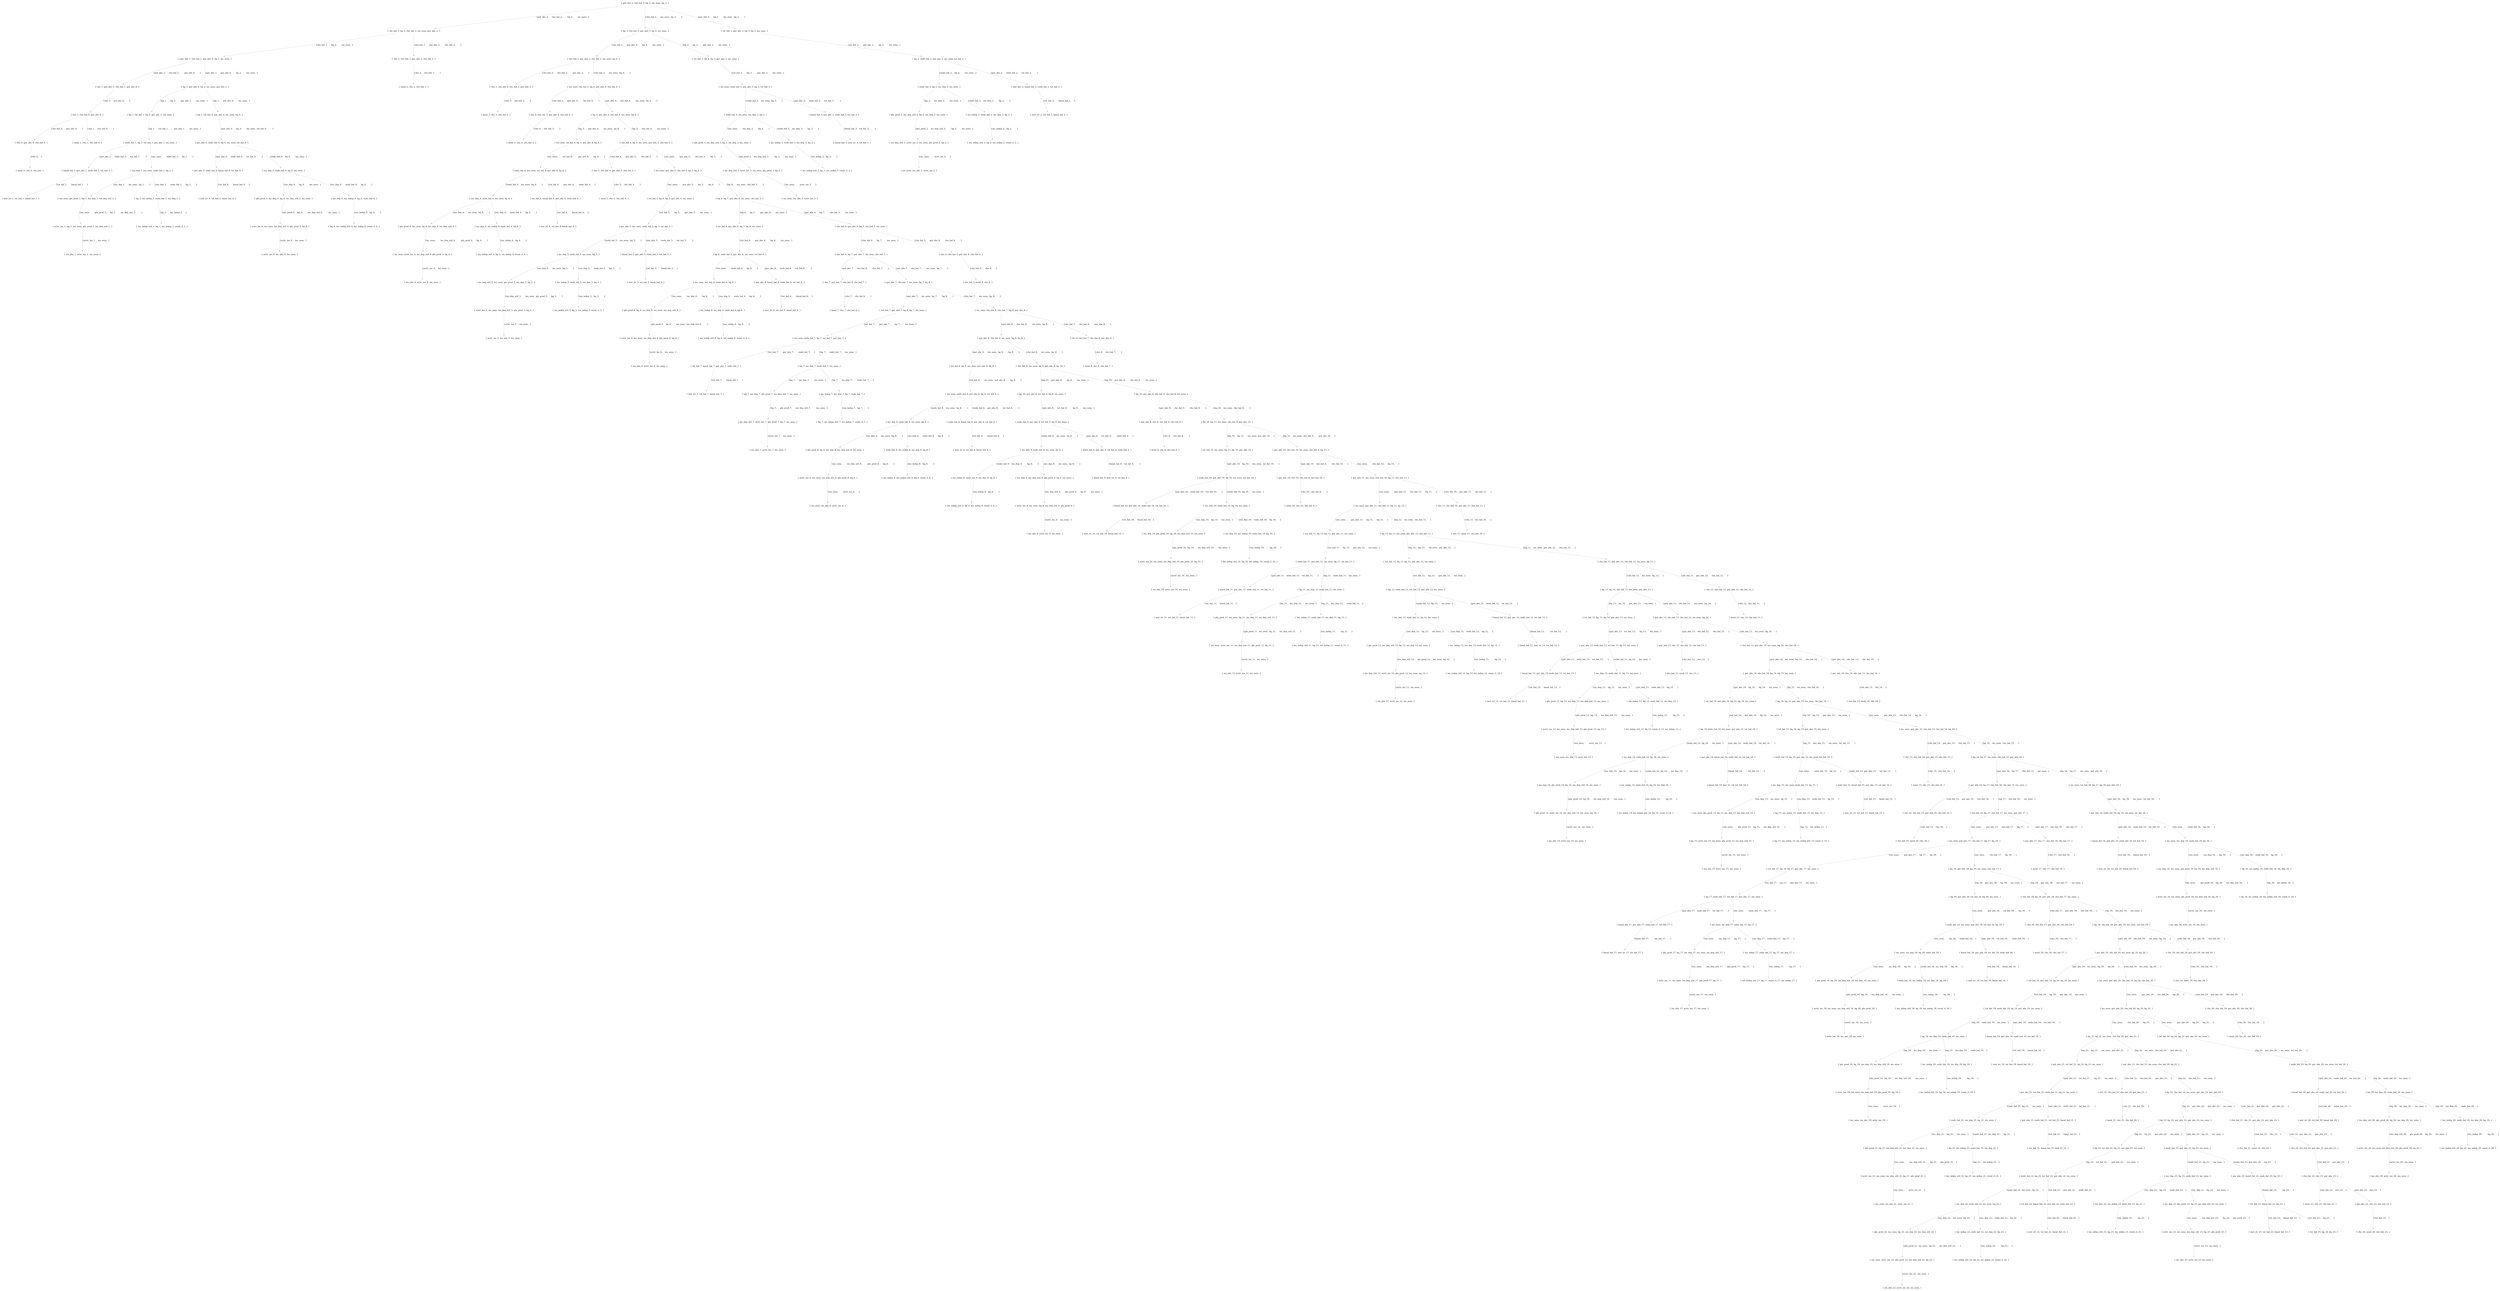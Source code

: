 digraph {
	nodesep="1.5"; ranksep=2;
	node [shape=plaintext];
	edge [color=gray];
	"{ gut_abs_2, cho_bal_2, bg_2, ins_sens, bg_3, }" -> "{ cho_bal_1, bg_2, cho_bal_2, ins_sens, gut_abs_2, }" [label="{gut_abs_2,	cho_bal_2,	bg_2,	ins_sens,	}"];
	"{ cho_bal_1, bg_2, cho_bal_2, ins_sens, gut_abs_2, }" -> "{ gut_abs_1, cho_bal_1, gut_abs_0, bg_2, ins_sens, }" [label="{cho_bal_1,	bg_2,	ins_sens,	}"];
	"{ gut_abs_1, cho_bal_1, gut_abs_0, bg_2, ins_sens, }" -> "{ cho_1, gut_abs_1, cho_bal_1, gut_abs_0, }" [label="{gut_abs_1,	cho_bal_1,	gut_abs_0,	}"];
	"{ cho_1, gut_abs_1, cho_bal_1, gut_abs_0, }" -> "{ cho_1, cho_bal_0, gut_abs_0, }" [label="{cho_1,	gut_abs_0,	}"];
	"{ cho_1, cho_bal_0, gut_abs_0, }" -> "{ cho_0, gut_abs_0, cho_bal_0, }" [label="{cho_bal_0,	gut_abs_0,	}"];
	"{ cho_0, gut_abs_0, cho_bal_0, }" -> "{ meal_0, cho_0, cho_init, }" [label="{cho_0,	}"];
	"{ cho_1, cho_bal_0, gut_abs_0, }" -> "{ meal_1, cho_1, cho_bal_0, }" [label="{cho_1,	cho_bal_0,	}"];
	"{ gut_abs_1, cho_bal_1, gut_abs_0, bg_2, ins_sens, }" -> "{ bg_1, gut_abs_0, bg_2, ins_sens, gut_abs_1, }" [label="{gut_abs_1,	gut_abs_0,	bg_2,	ins_sens,	}"];
	"{ bg_1, gut_abs_0, bg_2, ins_sens, gut_abs_1, }" -> "{ bg_1, tot_bal_1, bg_2, gut_abs_1, ins_sens, }" [label="{bg_1,	bg_2,	gut_abs_1,	ins_sens,	}"];
	"{ bg_1, tot_bal_1, bg_2, gut_abs_1, ins_sens, }" -> "{ endo_bal_1, bg_1, tot_bal_1, gut_abs_1, ins_sens, }" [label="{bg_1,	tot_bal_1,	gut_abs_1,	ins_sens,	}"];
	"{ endo_bal_1, bg_1, tot_bal_1, gut_abs_1, ins_sens, }" -> "{ basal_bal_1, gut_abs_1, endo_bal_1, tot_bal_1, }" [label="{gut_abs_1,	endo_bal_1,	tot_bal_1,	}"];
	"{ basal_bal_1, gut_abs_1, endo_bal_1, tot_bal_1, }" -> "{ met_irr_1, tot_bal_1, basal_bal_1, }" [label="{tot_bal_1,	basal_bal_1,	}"];
	"{ endo_bal_1, bg_1, tot_bal_1, gut_abs_1, ins_sens, }" -> "{ ins_dep_1, ins_sens, endo_bal_1, bg_1, }" [label="{ins_sens,	endo_bal_1,	bg_1,	}"];
	"{ ins_dep_1, ins_sens, endo_bal_1, bg_1, }" -> "{ ins_sens, glu_prod_1, bg_1, ins_dep_1, ins_dep_util_1, }" [label="{ins_dep_1,	ins_sens,	bg_1,	}"];
	"{ ins_sens, glu_prod_1, bg_1, ins_dep_1, ins_dep_util_1, }" -> "{ activ_ins_1, bg_1, ins_sens, glu_prod_1, ins_dep_util_1, }" [label="{ins_sens,	glu_prod_1,	bg_1,	ins_dep_util_1,	}"];
	"{ activ_ins_1, bg_1, ins_sens, glu_prod_1, ins_dep_util_1, }" -> "{ ins_abs_1, activ_ins_1, ins_sens, }" [label="{activ_ins_1,	ins_sens,	}"];
	"{ ins_dep_1, ins_sens, endo_bal_1, bg_1, }" -> "{ bg_1, ins_indep_1, endo_bal_1, ins_dep_1, }" [label="{ins_dep_1,	endo_bal_1,	bg_1,	}"];
	"{ bg_1, ins_indep_1, endo_bal_1, ins_dep_1, }" -> "{ ins_indep_util_1, bg_1, ins_indep_1, renal_cl_1, }" [label="{bg_1,	ins_indep_1,	}"];
	"{ bg_1, gut_abs_0, bg_2, ins_sens, gut_abs_1, }" -> "{ bg_1, tot_bal_0, gut_abs_0, ins_sens, bg_0, }" [label="{bg_1,	gut_abs_0,	ins_sens,	}"];
	"{ bg_1, tot_bal_0, gut_abs_0, ins_sens, bg_0, }" -> "{ gut_abs_0, endo_bal_0, bg_0, ins_sens, tot_bal_0, }" [label="{gut_abs_0,	bg_0,	ins_sens,	tot_bal_0,	}"];
	"{ gut_abs_0, endo_bal_0, bg_0, ins_sens, tot_bal_0, }" -> "{ gut_abs_0, endo_bal_0, basal_bal_0, tot_bal_0, }" [label="{gut_abs_0,	endo_bal_0,	tot_bal_0,	}"];
	"{ gut_abs_0, endo_bal_0, basal_bal_0, tot_bal_0, }" -> "{ met_irr_0, tot_bal_0, basal_bal_0, }" [label="{tot_bal_0,	basal_bal_0,	}"];
	"{ gut_abs_0, endo_bal_0, bg_0, ins_sens, tot_bal_0, }" -> "{ ins_dep_0, endo_bal_0, bg_0, ins_sens, }" [label="{endo_bal_0,	bg_0,	ins_sens,	}"];
	"{ ins_dep_0, endo_bal_0, bg_0, ins_sens, }" -> "{ glu_prod_0, ins_dep_0, bg_0, ins_dep_util_0, ins_sens, }" [label="{ins_dep_0,	bg_0,	ins_sens,	}"];
	"{ glu_prod_0, ins_dep_0, bg_0, ins_dep_util_0, ins_sens, }" -> "{ activ_ins_0, ins_sens, ins_dep_util_0, glu_prod_0, bg_0, }" [label="{glu_prod_0,	bg_0,	ins_dep_util_0,	ins_sens,	}"];
	"{ activ_ins_0, ins_sens, ins_dep_util_0, glu_prod_0, bg_0, }" -> "{ activ_ins_0, ins_abs_0, ins_sens, }" [label="{activ_ins_0,	ins_sens,	}"];
	"{ ins_dep_0, endo_bal_0, bg_0, ins_sens, }" -> "{ ins_dep_0, ins_indep_0, bg_0, endo_bal_0, }" [label="{ins_dep_0,	endo_bal_0,	bg_0,	}"];
	"{ ins_dep_0, ins_indep_0, bg_0, endo_bal_0, }" -> "{ bg_0, ins_indep_util_0, ins_indep_0, renal_cl_0, }" [label="{ins_indep_0,	bg_0,	}"];
	"{ cho_bal_1, bg_2, cho_bal_2, ins_sens, gut_abs_2, }" -> "{ cho_2, cho_bal_1, gut_abs_2, cho_bal_2, }" [label="{cho_bal_1,	gut_abs_2,	cho_bal_2,	}"];
	"{ cho_2, cho_bal_1, gut_abs_2, cho_bal_2, }" -> "{ meal_2, cho_2, cho_bal_1, }" [label="{cho_2,	cho_bal_1,	}"];
	"{ gut_abs_2, cho_bal_2, bg_2, ins_sens, bg_3, }" -> "{ bg_3, cho_bal_2, gut_abs_3, bg_4, ins_sens, }" [label="{cho_bal_2,	ins_sens,	bg_3,	}"];
	"{ bg_3, cho_bal_2, gut_abs_3, bg_4, ins_sens, }" -> "{ cho_bal_2, gut_abs_3, cho_bal_3, ins_sens, bg_4, }" [label="{cho_bal_2,	gut_abs_3,	bg_4,	ins_sens,	}"];
	"{ cho_bal_2, gut_abs_3, cho_bal_3, ins_sens, bg_4, }" -> "{ cho_3, cho_bal_3, cho_bal_2, gut_abs_3, }" [label="{cho_bal_3,	cho_bal_2,	gut_abs_3,	}"];
	"{ cho_3, cho_bal_3, cho_bal_2, gut_abs_3, }" -> "{ meal_3, cho_3, cho_bal_2, }" [label="{cho_3,	cho_bal_2,	}"];
	"{ cho_bal_2, gut_abs_3, cho_bal_3, ins_sens, bg_4, }" -> "{ ins_sens, cho_bal_3, bg_4, gut_abs_4, cho_bal_4, }" [label="{cho_bal_3,	ins_sens,	bg_4,	}"];
	"{ ins_sens, cho_bal_3, bg_4, gut_abs_4, cho_bal_4, }" -> "{ cho_4, cho_bal_3, gut_abs_4, cho_bal_4, }" [label="{cho_bal_3,	gut_abs_4,	cho_bal_4,	}"];
	"{ cho_4, cho_bal_3, gut_abs_4, cho_bal_4, }" -> "{ meal_4, cho_4, cho_bal_3, }" [label="{cho_4,	cho_bal_3,	}"];
	"{ ins_sens, cho_bal_3, bg_4, gut_abs_4, cho_bal_4, }" -> "{ bg_5, gut_abs_4, cho_bal_4, ins_sens, bg_4, }" [label="{gut_abs_4,	cho_bal_4,	ins_sens,	bg_4,	}"];
	"{ bg_5, gut_abs_4, cho_bal_4, ins_sens, bg_4, }" -> "{ ins_sens, tot_bal_4, bg_5, gut_abs_4, bg_4, }" [label="{bg_5,	gut_abs_4,	ins_sens,	bg_4,	}"];
	"{ ins_sens, tot_bal_4, bg_5, gut_abs_4, bg_4, }" -> "{ endo_bal_4, ins_sens, tot_bal_4, gut_abs_4, bg_4, }" [label="{ins_sens,	tot_bal_4,	gut_abs_4,	bg_4,	}"];
	"{ endo_bal_4, ins_sens, tot_bal_4, gut_abs_4, bg_4, }" -> "{ ins_dep_4, endo_bal_4, ins_sens, bg_4, }" [label="{endo_bal_4,	ins_sens,	bg_4,	}"];
	"{ ins_dep_4, endo_bal_4, ins_sens, bg_4, }" -> "{ glu_prod_4, ins_sens, bg_4, ins_dep_4, ins_dep_util_4, }" [label="{ins_dep_4,	ins_sens,	bg_4,	}"];
	"{ glu_prod_4, ins_sens, bg_4, ins_dep_4, ins_dep_util_4, }" -> "{ ins_sens, activ_ins_4, ins_dep_util_4, glu_prod_4, bg_4, }" [label="{ins_sens,	ins_dep_util_4,	glu_prod_4,	bg_4,	}"];
	"{ ins_sens, activ_ins_4, ins_dep_util_4, glu_prod_4, bg_4, }" -> "{ ins_abs_4, activ_ins_4, ins_sens, }" [label="{activ_ins_4,	ins_sens,	}"];
	"{ ins_dep_4, endo_bal_4, ins_sens, bg_4, }" -> "{ ins_dep_4, ins_indep_4, endo_bal_4, bg_4, }" [label="{ins_dep_4,	endo_bal_4,	bg_4,	}"];
	"{ ins_dep_4, ins_indep_4, endo_bal_4, bg_4, }" -> "{ ins_indep_util_4, bg_4, ins_indep_4, renal_cl_4, }" [label="{ins_indep_4,	bg_4,	}"];
	"{ endo_bal_4, ins_sens, tot_bal_4, gut_abs_4, bg_4, }" -> "{ tot_bal_4, basal_bal_4, gut_abs_4, endo_bal_4, }" [label="{tot_bal_4,	gut_abs_4,	endo_bal_4,	}"];
	"{ tot_bal_4, basal_bal_4, gut_abs_4, endo_bal_4, }" -> "{ met_irr_4, tot_bal_4, basal_bal_4, }" [label="{tot_bal_4,	basal_bal_4,	}"];
	"{ bg_5, gut_abs_4, cho_bal_4, ins_sens, bg_4, }" -> "{ cho_bal_4, bg_5, ins_sens, gut_abs_5, cho_bal_5, }" [label="{bg_5,	cho_bal_4,	ins_sens,	}"];
	"{ cho_bal_4, bg_5, ins_sens, gut_abs_5, cho_bal_5, }" -> "{ cho_5, cho_bal_4, gut_abs_5, cho_bal_5, }" [label="{cho_bal_4,	gut_abs_5,	cho_bal_5,	}"];
	"{ cho_5, cho_bal_4, gut_abs_5, cho_bal_5, }" -> "{ meal_5, cho_5, cho_bal_4, }" [label="{cho_5,	cho_bal_4,	}"];
	"{ cho_bal_4, bg_5, ins_sens, gut_abs_5, cho_bal_5, }" -> "{ ins_sens, gut_abs_5, cho_bal_5, bg_5, bg_6, }" [label="{ins_sens,	gut_abs_5,	cho_bal_5,	bg_5,	}"];
	"{ ins_sens, gut_abs_5, cho_bal_5, bg_5, bg_6, }" -> "{ tot_bal_5, bg_6, bg_5, gut_abs_5, ins_sens, }" [label="{ins_sens,	gut_abs_5,	bg_5,	bg_6,	}"];
	"{ tot_bal_5, bg_6, bg_5, gut_abs_5, ins_sens, }" -> "{ gut_abs_5, ins_sens, endo_bal_5, bg_5, tot_bal_5, }" [label="{tot_bal_5,	bg_5,	gut_abs_5,	ins_sens,	}"];
	"{ gut_abs_5, ins_sens, endo_bal_5, bg_5, tot_bal_5, }" -> "{ ins_dep_5, endo_bal_5, ins_sens, bg_5, }" [label="{endo_bal_5,	ins_sens,	bg_5,	}"];
	"{ ins_dep_5, endo_bal_5, ins_sens, bg_5, }" -> "{ ins_dep_util_5, ins_sens, glu_prod_5, ins_dep_5, bg_5, }" [label="{ins_dep_5,	ins_sens,	bg_5,	}"];
	"{ ins_dep_util_5, ins_sens, glu_prod_5, ins_dep_5, bg_5, }" -> "{ activ_ins_5, ins_sens, ins_dep_util_5, glu_prod_5, bg_5, }" [label="{ins_dep_util_5,	ins_sens,	glu_prod_5,	bg_5,	}"];
	"{ activ_ins_5, ins_sens, ins_dep_util_5, glu_prod_5, bg_5, }" -> "{ activ_ins_5, ins_abs_5, ins_sens, }" [label="{activ_ins_5,	ins_sens,	}"];
	"{ ins_dep_5, endo_bal_5, ins_sens, bg_5, }" -> "{ ins_indep_5, endo_bal_5, ins_dep_5, bg_5, }" [label="{ins_dep_5,	endo_bal_5,	bg_5,	}"];
	"{ ins_indep_5, endo_bal_5, ins_dep_5, bg_5, }" -> "{ ins_indep_util_5, bg_5, ins_indep_5, renal_cl_5, }" [label="{ins_indep_5,	bg_5,	}"];
	"{ gut_abs_5, ins_sens, endo_bal_5, bg_5, tot_bal_5, }" -> "{ basal_bal_5, gut_abs_5, endo_bal_5, tot_bal_5, }" [label="{gut_abs_5,	endo_bal_5,	tot_bal_5,	}"];
	"{ basal_bal_5, gut_abs_5, endo_bal_5, tot_bal_5, }" -> "{ met_irr_5, tot_bal_5, basal_bal_5, }" [label="{tot_bal_5,	basal_bal_5,	}"];
	"{ ins_sens, gut_abs_5, cho_bal_5, bg_5, bg_6, }" -> "{ bg_6, bg_7, gut_abs_6, ins_sens, cho_bal_5, }" [label="{bg_6,	ins_sens,	cho_bal_5,	}"];
	"{ bg_6, bg_7, gut_abs_6, ins_sens, cho_bal_5, }" -> "{ tot_bal_6, gut_abs_6, bg_7, bg_6, ins_sens, }" [label="{bg_6,	bg_7,	gut_abs_6,	ins_sens,	}"];
	"{ tot_bal_6, gut_abs_6, bg_7, bg_6, ins_sens, }" -> "{ bg_6, endo_bal_6, gut_abs_6, ins_sens, tot_bal_6, }" [label="{tot_bal_6,	gut_abs_6,	bg_6,	ins_sens,	}"];
	"{ bg_6, endo_bal_6, gut_abs_6, ins_sens, tot_bal_6, }" -> "{ ins_sens, ins_dep_6, endo_bal_6, bg_6, }" [label="{ins_sens,	endo_bal_6,	bg_6,	}"];
	"{ ins_sens, ins_dep_6, endo_bal_6, bg_6, }" -> "{ glu_prod_6, bg_6, ins_dep_6, ins_sens, ins_dep_util_6, }" [label="{ins_sens,	ins_dep_6,	bg_6,	}"];
	"{ glu_prod_6, bg_6, ins_dep_6, ins_sens, ins_dep_util_6, }" -> "{ activ_ins_6, ins_sens, ins_dep_util_6, glu_prod_6, bg_6, }" [label="{glu_prod_6,	bg_6,	ins_sens,	ins_dep_util_6,	}"];
	"{ activ_ins_6, ins_sens, ins_dep_util_6, glu_prod_6, bg_6, }" -> "{ ins_abs_6, activ_ins_6, ins_sens, }" [label="{activ_ins_6,	ins_sens,	}"];
	"{ ins_sens, ins_dep_6, endo_bal_6, bg_6, }" -> "{ ins_indep_6, ins_dep_6, endo_bal_6, bg_6, }" [label="{ins_dep_6,	endo_bal_6,	bg_6,	}"];
	"{ ins_indep_6, ins_dep_6, endo_bal_6, bg_6, }" -> "{ ins_indep_util_6, bg_6, ins_indep_6, renal_cl_6, }" [label="{ins_indep_6,	bg_6,	}"];
	"{ bg_6, endo_bal_6, gut_abs_6, ins_sens, tot_bal_6, }" -> "{ gut_abs_6, basal_bal_6, endo_bal_6, tot_bal_6, }" [label="{gut_abs_6,	endo_bal_6,	tot_bal_6,	}"];
	"{ gut_abs_6, basal_bal_6, endo_bal_6, tot_bal_6, }" -> "{ met_irr_6, tot_bal_6, basal_bal_6, }" [label="{tot_bal_6,	basal_bal_6,	}"];
	"{ bg_6, bg_7, gut_abs_6, ins_sens, cho_bal_5, }" -> "{ cho_bal_6, gut_abs_6, bg_7, cho_bal_5, ins_sens, }" [label="{gut_abs_6,	bg_7,	cho_bal_5,	ins_sens,	}"];
	"{ cho_bal_6, gut_abs_6, bg_7, cho_bal_5, ins_sens, }" -> "{ cho_bal_6, bg_7, gut_abs_7, ins_sens, cho_bal_7, }" [label="{cho_bal_6,	bg_7,	ins_sens,	}"];
	"{ cho_bal_6, bg_7, gut_abs_7, ins_sens, cho_bal_7, }" -> "{ cho_7, gut_abs_7, cho_bal_6, cho_bal_7, }" [label="{gut_abs_7,	cho_bal_6,	cho_bal_7,	}"];
	"{ cho_7, gut_abs_7, cho_bal_6, cho_bal_7, }" -> "{ meal_7, cho_7, cho_bal_6, }" [label="{cho_7,	cho_bal_6,	}"];
	"{ cho_bal_6, bg_7, gut_abs_7, ins_sens, cho_bal_7, }" -> "{ gut_abs_7, cho_bal_7, ins_sens, bg_7, bg_8, }" [label="{gut_abs_7,	cho_bal_7,	ins_sens,	bg_7,	}"];
	"{ gut_abs_7, cho_bal_7, ins_sens, bg_7, bg_8, }" -> "{ tot_bal_7, gut_abs_7, bg_8, bg_7, ins_sens, }" [label="{gut_abs_7,	ins_sens,	bg_7,	bg_8,	}"];
	"{ tot_bal_7, gut_abs_7, bg_8, bg_7, ins_sens, }" -> "{ ins_sens, endo_bal_7, bg_7, tot_bal_7, gut_abs_7, }" [label="{tot_bal_7,	gut_abs_7,	bg_7,	ins_sens,	}"];
	"{ ins_sens, endo_bal_7, bg_7, tot_bal_7, gut_abs_7, }" -> "{ tot_bal_7, basal_bal_7, gut_abs_7, endo_bal_7, }" [label="{tot_bal_7,	gut_abs_7,	endo_bal_7,	}"];
	"{ tot_bal_7, basal_bal_7, gut_abs_7, endo_bal_7, }" -> "{ met_irr_7, tot_bal_7, basal_bal_7, }" [label="{tot_bal_7,	basal_bal_7,	}"];
	"{ ins_sens, endo_bal_7, bg_7, tot_bal_7, gut_abs_7, }" -> "{ bg_7, ins_dep_7, endo_bal_7, ins_sens, }" [label="{bg_7,	endo_bal_7,	ins_sens,	}"];
	"{ bg_7, ins_dep_7, endo_bal_7, ins_sens, }" -> "{ bg_7, ins_dep_7, glu_prod_7, ins_dep_util_7, ins_sens, }" [label="{bg_7,	ins_dep_7,	ins_sens,	}"];
	"{ bg_7, ins_dep_7, glu_prod_7, ins_dep_util_7, ins_sens, }" -> "{ ins_dep_util_7, activ_ins_7, glu_prod_7, bg_7, ins_sens, }" [label="{bg_7,	glu_prod_7,	ins_dep_util_7,	ins_sens,	}"];
	"{ ins_dep_util_7, activ_ins_7, glu_prod_7, bg_7, ins_sens, }" -> "{ ins_abs_7, activ_ins_7, ins_sens, }" [label="{activ_ins_7,	ins_sens,	}"];
	"{ bg_7, ins_dep_7, endo_bal_7, ins_sens, }" -> "{ ins_indep_7, ins_dep_7, bg_7, endo_bal_7, }" [label="{bg_7,	ins_dep_7,	endo_bal_7,	}"];
	"{ ins_indep_7, ins_dep_7, bg_7, endo_bal_7, }" -> "{ bg_7, ins_indep_util_7, ins_indep_7, renal_cl_7, }" [label="{ins_indep_7,	bg_7,	}"];
	"{ gut_abs_7, cho_bal_7, ins_sens, bg_7, bg_8, }" -> "{ ins_sens, cho_bal_8, cho_bal_7, bg_8, gut_abs_8, }" [label="{cho_bal_7,	ins_sens,	bg_8,	}"];
	"{ ins_sens, cho_bal_8, cho_bal_7, bg_8, gut_abs_8, }" -> "{ gut_abs_8, cho_bal_8, ins_sens, bg_9, bg_8, }" [label="{gut_abs_8,	cho_bal_8,	ins_sens,	bg_8,	}"];
	"{ gut_abs_8, cho_bal_8, ins_sens, bg_9, bg_8, }" -> "{ tot_bal_8, bg_9, ins_sens, gut_abs_8, bg_8, }" [label="{gut_abs_8,	ins_sens,	bg_9,	bg_8,	}"];
	"{ tot_bal_8, bg_9, ins_sens, gut_abs_8, bg_8, }" -> "{ ins_sens, endo_bal_8, gut_abs_8, bg_8, tot_bal_8, }" [label="{tot_bal_8,	ins_sens,	gut_abs_8,	bg_8,	}"];
	"{ ins_sens, endo_bal_8, gut_abs_8, bg_8, tot_bal_8, }" -> "{ ins_dep_8, endo_bal_8, ins_sens, bg_8, }" [label="{endo_bal_8,	ins_sens,	bg_8,	}"];
	"{ ins_dep_8, endo_bal_8, ins_sens, bg_8, }" -> "{ glu_prod_8, bg_8, ins_dep_8, ins_dep_util_8, ins_sens, }" [label="{ins_dep_8,	ins_sens,	bg_8,	}"];
	"{ glu_prod_8, bg_8, ins_dep_8, ins_dep_util_8, ins_sens, }" -> "{ activ_ins_8, ins_sens, ins_dep_util_8, glu_prod_8, bg_8, }" [label="{ins_sens,	ins_dep_util_8,	glu_prod_8,	bg_8,	}"];
	"{ activ_ins_8, ins_sens, ins_dep_util_8, glu_prod_8, bg_8, }" -> "{ ins_sens, ins_abs_8, activ_ins_8, }" [label="{ins_sens,	activ_ins_8,	}"];
	"{ ins_dep_8, endo_bal_8, ins_sens, bg_8, }" -> "{ endo_bal_8, ins_indep_8, ins_dep_8, bg_8, }" [label="{ins_dep_8,	endo_bal_8,	bg_8,	}"];
	"{ endo_bal_8, ins_indep_8, ins_dep_8, bg_8, }" -> "{ ins_indep_8, ins_indep_util_8, bg_8, renal_cl_8, }" [label="{ins_indep_8,	bg_8,	}"];
	"{ ins_sens, endo_bal_8, gut_abs_8, bg_8, tot_bal_8, }" -> "{ endo_bal_8, basal_bal_8, gut_abs_8, tot_bal_8, }" [label="{endo_bal_8,	gut_abs_8,	tot_bal_8,	}"];
	"{ endo_bal_8, basal_bal_8, gut_abs_8, tot_bal_8, }" -> "{ met_irr_8, tot_bal_8, basal_bal_8, }" [label="{tot_bal_8,	basal_bal_8,	}"];
	"{ gut_abs_8, cho_bal_8, ins_sens, bg_9, bg_8, }" -> "{ cho_bal_8, ins_sens, bg_9, gut_abs_9, bg_10, }" [label="{cho_bal_8,	ins_sens,	bg_9,	}"];
	"{ cho_bal_8, ins_sens, bg_9, gut_abs_9, bg_10, }" -> "{ bg_10, gut_abs_9, tot_bal_9, bg_9, ins_sens, }" [label="{bg_10,	gut_abs_9,	bg_9,	ins_sens,	}"];
	"{ bg_10, gut_abs_9, tot_bal_9, bg_9, ins_sens, }" -> "{ endo_bal_9, gut_abs_9, tot_bal_9, bg_9, ins_sens, }" [label="{gut_abs_9,	tot_bal_9,	bg_9,	ins_sens,	}"];
	"{ endo_bal_9, gut_abs_9, tot_bal_9, bg_9, ins_sens, }" -> "{ ins_dep_9, endo_bal_9, ins_sens, bg_9, }" [label="{endo_bal_9,	ins_sens,	bg_9,	}"];
	"{ ins_dep_9, endo_bal_9, ins_sens, bg_9, }" -> "{ ins_indep_9, endo_bal_9, ins_dep_9, bg_9, }" [label="{endo_bal_9,	ins_dep_9,	bg_9,	}"];
	"{ ins_indep_9, endo_bal_9, ins_dep_9, bg_9, }" -> "{ ins_indep_util_9, bg_9, ins_indep_9, renal_cl_9, }" [label="{ins_indep_9,	bg_9,	}"];
	"{ ins_dep_9, endo_bal_9, ins_sens, bg_9, }" -> "{ ins_dep_9, ins_dep_util_9, glu_prod_9, bg_9, ins_sens, }" [label="{ins_dep_9,	ins_sens,	bg_9,	}"];
	"{ ins_dep_9, ins_dep_util_9, glu_prod_9, bg_9, ins_sens, }" -> "{ activ_ins_9, ins_sens, bg_9, ins_dep_util_9, glu_prod_9, }" [label="{ins_dep_util_9,	glu_prod_9,	bg_9,	ins_sens,	}"];
	"{ activ_ins_9, ins_sens, bg_9, ins_dep_util_9, glu_prod_9, }" -> "{ ins_abs_9, activ_ins_9, ins_sens, }" [label="{activ_ins_9,	ins_sens,	}"];
	"{ endo_bal_9, gut_abs_9, tot_bal_9, bg_9, ins_sens, }" -> "{ basal_bal_9, gut_abs_9, tot_bal_9, endo_bal_9, }" [label="{gut_abs_9,	tot_bal_9,	endo_bal_9,	}"];
	"{ basal_bal_9, gut_abs_9, tot_bal_9, endo_bal_9, }" -> "{ basal_bal_9, met_irr_9, tot_bal_9, }" [label="{basal_bal_9,	tot_bal_9,	}"];
	"{ cho_bal_8, ins_sens, bg_9, gut_abs_9, bg_10, }" -> "{ bg_10, gut_abs_9, cho_bal_9, cho_bal_8, ins_sens, }" [label="{bg_10,	gut_abs_9,	cho_bal_8,	ins_sens,	}"];
	"{ bg_10, gut_abs_9, cho_bal_9, cho_bal_8, ins_sens, }" -> "{ gut_abs_9, cho_9, cho_bal_9, cho_bal_8, }" [label="{gut_abs_9,	cho_bal_9,	cho_bal_8,	}"];
	"{ gut_abs_9, cho_9, cho_bal_9, cho_bal_8, }" -> "{ meal_9, cho_9, cho_bal_8, }" [label="{cho_9,	cho_bal_8,	}"];
	"{ bg_10, gut_abs_9, cho_bal_9, cho_bal_8, ins_sens, }" -> "{ bg_10, bg_11, ins_sens, cho_bal_9, gut_abs_10, }" [label="{bg_10,	ins_sens,	cho_bal_9,	}"];
	"{ bg_10, bg_11, ins_sens, cho_bal_9, gut_abs_10, }" -> "{ tot_bal_10, ins_sens, bg_11, bg_10, gut_abs_10, }" [label="{bg_10,	bg_11,	ins_sens,	gut_abs_10,	}"];
	"{ tot_bal_10, ins_sens, bg_11, bg_10, gut_abs_10, }" -> "{ endo_bal_10, gut_abs_10, bg_10, ins_sens, tot_bal_10, }" [label="{gut_abs_10,	bg_10,	ins_sens,	tot_bal_10,	}"];
	"{ endo_bal_10, gut_abs_10, bg_10, ins_sens, tot_bal_10, }" -> "{ basal_bal_10, gut_abs_10, endo_bal_10, tot_bal_10, }" [label="{gut_abs_10,	endo_bal_10,	tot_bal_10,	}"];
	"{ basal_bal_10, gut_abs_10, endo_bal_10, tot_bal_10, }" -> "{ met_irr_10, tot_bal_10, basal_bal_10, }" [label="{tot_bal_10,	basal_bal_10,	}"];
	"{ endo_bal_10, gut_abs_10, bg_10, ins_sens, tot_bal_10, }" -> "{ ins_dep_10, endo_bal_10, bg_10, ins_sens, }" [label="{endo_bal_10,	bg_10,	ins_sens,	}"];
	"{ ins_dep_10, endo_bal_10, bg_10, ins_sens, }" -> "{ ins_dep_10, glu_prod_10, bg_10, ins_dep_util_10, ins_sens, }" [label="{ins_dep_10,	bg_10,	ins_sens,	}"];
	"{ ins_dep_10, glu_prod_10, bg_10, ins_dep_util_10, ins_sens, }" -> "{ activ_ins_10, ins_sens, ins_dep_util_10, glu_prod_10, bg_10, }" [label="{glu_prod_10,	bg_10,	ins_dep_util_10,	ins_sens,	}"];
	"{ activ_ins_10, ins_sens, ins_dep_util_10, glu_prod_10, bg_10, }" -> "{ ins_abs_10, activ_ins_10, ins_sens, }" [label="{activ_ins_10,	ins_sens,	}"];
	"{ ins_dep_10, endo_bal_10, bg_10, ins_sens, }" -> "{ ins_dep_10, ins_indep_10, endo_bal_10, bg_10, }" [label="{ins_dep_10,	endo_bal_10,	bg_10,	}"];
	"{ ins_dep_10, ins_indep_10, endo_bal_10, bg_10, }" -> "{ ins_indep_util_10, bg_10, ins_indep_10, renal_cl_10, }" [label="{ins_indep_10,	bg_10,	}"];
	"{ bg_10, bg_11, ins_sens, cho_bal_9, gut_abs_10, }" -> "{ gut_abs_10, cho_bal_10, ins_sens, cho_bal_9, bg_11, }" [label="{bg_11,	ins_sens,	cho_bal_9,	gut_abs_10,	}"];
	"{ gut_abs_10, cho_bal_10, ins_sens, cho_bal_9, bg_11, }" -> "{ gut_abs_10, cho_10, cho_bal_9, cho_bal_10, }" [label="{gut_abs_10,	cho_bal_9,	cho_bal_10,	}"];
	"{ gut_abs_10, cho_10, cho_bal_9, cho_bal_10, }" -> "{ meal_10, cho_10, cho_bal_9, }" [label="{cho_10,	cho_bal_9,	}"];
	"{ gut_abs_10, cho_bal_10, ins_sens, cho_bal_9, bg_11, }" -> "{ gut_abs_11, ins_sens, cho_bal_10, bg_11, cho_bal_11, }" [label="{ins_sens,	cho_bal_10,	bg_11,	}"];
	"{ gut_abs_11, ins_sens, cho_bal_10, bg_11, cho_bal_11, }" -> "{ ins_sens, gut_abs_11, cho_bal_11, bg_11, bg_12, }" [label="{ins_sens,	gut_abs_11,	cho_bal_11,	bg_11,	}"];
	"{ ins_sens, gut_abs_11, cho_bal_11, bg_11, bg_12, }" -> "{ tot_bal_11, bg_12, bg_11, gut_abs_11, ins_sens, }" [label="{ins_sens,	gut_abs_11,	bg_11,	bg_12,	}"];
	"{ tot_bal_11, bg_12, bg_11, gut_abs_11, ins_sens, }" -> "{ endo_bal_11, gut_abs_11, ins_sens, bg_11, tot_bal_11, }" [label="{tot_bal_11,	bg_11,	gut_abs_11,	ins_sens,	}"];
	"{ endo_bal_11, gut_abs_11, ins_sens, bg_11, tot_bal_11, }" -> "{ basal_bal_11, gut_abs_11, endo_bal_11, tot_bal_11, }" [label="{gut_abs_11,	endo_bal_11,	tot_bal_11,	}"];
	"{ basal_bal_11, gut_abs_11, endo_bal_11, tot_bal_11, }" -> "{ met_irr_11, tot_bal_11, basal_bal_11, }" [label="{tot_bal_11,	basal_bal_11,	}"];
	"{ endo_bal_11, gut_abs_11, ins_sens, bg_11, tot_bal_11, }" -> "{ bg_11, ins_dep_11, endo_bal_11, ins_sens, }" [label="{bg_11,	endo_bal_11,	ins_sens,	}"];
	"{ bg_11, ins_dep_11, endo_bal_11, ins_sens, }" -> "{ glu_prod_11, ins_sens, bg_11, ins_dep_11, ins_dep_util_11, }" [label="{bg_11,	ins_dep_11,	ins_sens,	}"];
	"{ glu_prod_11, ins_sens, bg_11, ins_dep_11, ins_dep_util_11, }" -> "{ ins_sens, activ_ins_11, ins_dep_util_11, glu_prod_11, bg_11, }" [label="{glu_prod_11,	ins_sens,	bg_11,	ins_dep_util_11,	}"];
	"{ ins_sens, activ_ins_11, ins_dep_util_11, glu_prod_11, bg_11, }" -> "{ ins_abs_11, activ_ins_11, ins_sens, }" [label="{activ_ins_11,	ins_sens,	}"];
	"{ bg_11, ins_dep_11, endo_bal_11, ins_sens, }" -> "{ ins_indep_11, endo_bal_11, ins_dep_11, bg_11, }" [label="{bg_11,	ins_dep_11,	endo_bal_11,	}"];
	"{ ins_indep_11, endo_bal_11, ins_dep_11, bg_11, }" -> "{ ins_indep_util_11, bg_11, ins_indep_11, renal_cl_11, }" [label="{ins_indep_11,	bg_11,	}"];
	"{ ins_sens, gut_abs_11, cho_bal_11, bg_11, bg_12, }" -> "{ bg_12, bg_13, ins_sens, gut_abs_12, cho_bal_11, }" [label="{bg_12,	ins_sens,	cho_bal_11,	}"];
	"{ bg_12, bg_13, ins_sens, gut_abs_12, cho_bal_11, }" -> "{ tot_bal_12, bg_13, bg_12, gut_abs_12, ins_sens, }" [label="{bg_12,	bg_13,	ins_sens,	gut_abs_12,	}"];
	"{ tot_bal_12, bg_13, bg_12, gut_abs_12, ins_sens, }" -> "{ bg_12, endo_bal_12, tot_bal_12, gut_abs_12, ins_sens, }" [label="{tot_bal_12,	bg_12,	gut_abs_12,	ins_sens,	}"];
	"{ bg_12, endo_bal_12, tot_bal_12, gut_abs_12, ins_sens, }" -> "{ ins_dep_12, endo_bal_12, bg_12, ins_sens, }" [label="{endo_bal_12,	bg_12,	ins_sens,	}"];
	"{ ins_dep_12, endo_bal_12, bg_12, ins_sens, }" -> "{ glu_prod_12, ins_dep_util_12, bg_12, ins_dep_12, ins_sens, }" [label="{ins_dep_12,	bg_12,	ins_sens,	}"];
	"{ glu_prod_12, ins_dep_util_12, bg_12, ins_dep_12, ins_sens, }" -> "{ ins_dep_util_12, activ_ins_12, glu_prod_12, ins_sens, bg_12, }" [label="{ins_dep_util_12,	glu_prod_12,	ins_sens,	bg_12,	}"];
	"{ ins_dep_util_12, activ_ins_12, glu_prod_12, ins_sens, bg_12, }" -> "{ ins_abs_12, activ_ins_12, ins_sens, }" [label="{activ_ins_12,	ins_sens,	}"];
	"{ ins_dep_12, endo_bal_12, bg_12, ins_sens, }" -> "{ ins_indep_12, ins_dep_12, endo_bal_12, bg_12, }" [label="{ins_dep_12,	endo_bal_12,	bg_12,	}"];
	"{ ins_indep_12, ins_dep_12, endo_bal_12, bg_12, }" -> "{ ins_indep_util_12, bg_12, ins_indep_12, renal_cl_12, }" [label="{ins_indep_12,	bg_12,	}"];
	"{ bg_12, endo_bal_12, tot_bal_12, gut_abs_12, ins_sens, }" -> "{ basal_bal_12, gut_abs_12, endo_bal_12, tot_bal_12, }" [label="{gut_abs_12,	endo_bal_12,	tot_bal_12,	}"];
	"{ basal_bal_12, gut_abs_12, endo_bal_12, tot_bal_12, }" -> "{ basal_bal_12, met_irr_12, tot_bal_12, }" [label="{basal_bal_12,	tot_bal_12,	}"];
	"{ bg_12, bg_13, ins_sens, gut_abs_12, cho_bal_11, }" -> "{ cho_bal_11, gut_abs_12, cho_bal_12, ins_sens, bg_13, }" [label="{bg_13,	ins_sens,	gut_abs_12,	cho_bal_11,	}"];
	"{ cho_bal_11, gut_abs_12, cho_bal_12, ins_sens, bg_13, }" -> "{ bg_13, bg_14, cho_bal_12, ins_sens, gut_abs_13, }" [label="{cho_bal_12,	ins_sens,	bg_13,	}"];
	"{ bg_13, bg_14, cho_bal_12, ins_sens, gut_abs_13, }" -> "{ tot_bal_13, bg_13, bg_14, gut_abs_13, ins_sens, }" [label="{bg_13,	bg_14,	gut_abs_13,	ins_sens,	}"];
	"{ tot_bal_13, bg_13, bg_14, gut_abs_13, ins_sens, }" -> "{ gut_abs_13, endo_bal_13, tot_bal_13, bg_13, ins_sens, }" [label="{gut_abs_13,	tot_bal_13,	bg_13,	ins_sens,	}"];
	"{ gut_abs_13, endo_bal_13, tot_bal_13, bg_13, ins_sens, }" -> "{ basal_bal_13, gut_abs_13, endo_bal_13, tot_bal_13, }" [label="{gut_abs_13,	endo_bal_13,	tot_bal_13,	}"];
	"{ basal_bal_13, gut_abs_13, endo_bal_13, tot_bal_13, }" -> "{ met_irr_13, tot_bal_13, basal_bal_13, }" [label="{tot_bal_13,	basal_bal_13,	}"];
	"{ gut_abs_13, endo_bal_13, tot_bal_13, bg_13, ins_sens, }" -> "{ ins_dep_13, endo_bal_13, bg_13, ins_sens, }" [label="{endo_bal_13,	bg_13,	ins_sens,	}"];
	"{ ins_dep_13, endo_bal_13, bg_13, ins_sens, }" -> "{ glu_prod_13, bg_13, ins_dep_13, ins_dep_util_13, ins_sens, }" [label="{ins_dep_13,	bg_13,	ins_sens,	}"];
	"{ glu_prod_13, bg_13, ins_dep_13, ins_dep_util_13, ins_sens, }" -> "{ activ_ins_13, ins_sens, ins_dep_util_13, glu_prod_13, bg_13, }" [label="{glu_prod_13,	bg_13,	ins_dep_util_13,	ins_sens,	}"];
	"{ activ_ins_13, ins_sens, ins_dep_util_13, glu_prod_13, bg_13, }" -> "{ ins_sens, ins_abs_13, activ_ins_13, }" [label="{ins_sens,	activ_ins_13,	}"];
	"{ ins_dep_13, endo_bal_13, bg_13, ins_sens, }" -> "{ ins_indep_13, bg_13, endo_bal_13, ins_dep_13, }" [label="{ins_dep_13,	endo_bal_13,	bg_13,	}"];
	"{ ins_indep_13, bg_13, endo_bal_13, ins_dep_13, }" -> "{ ins_indep_util_13, bg_13, renal_cl_13, ins_indep_13, }" [label="{ins_indep_13,	bg_13,	}"];
	"{ bg_13, bg_14, cho_bal_12, ins_sens, gut_abs_13, }" -> "{ gut_abs_13, cho_bal_13, cho_bal_12, ins_sens, bg_14, }" [label="{gut_abs_13,	cho_bal_12,	ins_sens,	bg_14,	}"];
	"{ gut_abs_13, cho_bal_13, cho_bal_12, ins_sens, bg_14, }" -> "{ gut_abs_13, cho_13, cho_bal_12, cho_bal_13, }" [label="{gut_abs_13,	cho_bal_12,	cho_bal_13,	}"];
	"{ gut_abs_13, cho_13, cho_bal_12, cho_bal_13, }" -> "{ cho_bal_12, meal_13, cho_13, }" [label="{cho_bal_12,	cho_13,	}"];
	"{ gut_abs_13, cho_bal_13, cho_bal_12, ins_sens, bg_14, }" -> "{ cho_bal_13, gut_abs_14, ins_sens, bg_14, cho_bal_14, }" [label="{cho_bal_13,	ins_sens,	bg_14,	}"];
	"{ cho_bal_13, gut_abs_14, ins_sens, bg_14, cho_bal_14, }" -> "{ gut_abs_14, cho_bal_14, bg_14, bg_15, ins_sens, }" [label="{gut_abs_14,	ins_sens,	bg_14,	cho_bal_14,	}"];
	"{ gut_abs_14, cho_bal_14, bg_14, bg_15, ins_sens, }" -> "{ tot_bal_14, gut_abs_14, bg_15, bg_14, ins_sens, }" [label="{gut_abs_14,	bg_15,	bg_14,	ins_sens,	}"];
	"{ tot_bal_14, gut_abs_14, bg_15, bg_14, ins_sens, }" -> "{ bg_14, endo_bal_14, ins_sens, gut_abs_14, tot_bal_14, }" [label="{tot_bal_14,	gut_abs_14,	bg_14,	ins_sens,	}"];
	"{ bg_14, endo_bal_14, ins_sens, gut_abs_14, tot_bal_14, }" -> "{ ins_dep_14, endo_bal_14, bg_14, ins_sens, }" [label="{endo_bal_14,	bg_14,	ins_sens,	}"];
	"{ ins_dep_14, endo_bal_14, bg_14, ins_sens, }" -> "{ ins_dep_14, glu_prod_14, bg_14, ins_dep_util_14, ins_sens, }" [label="{ins_dep_14,	bg_14,	ins_sens,	}"];
	"{ ins_dep_14, glu_prod_14, bg_14, ins_dep_util_14, ins_sens, }" -> "{ glu_prod_14, activ_ins_14, ins_dep_util_14, ins_sens, bg_14, }" [label="{glu_prod_14,	bg_14,	ins_dep_util_14,	ins_sens,	}"];
	"{ glu_prod_14, activ_ins_14, ins_dep_util_14, ins_sens, bg_14, }" -> "{ ins_abs_14, activ_ins_14, ins_sens, }" [label="{activ_ins_14,	ins_sens,	}"];
	"{ ins_dep_14, endo_bal_14, bg_14, ins_sens, }" -> "{ ins_indep_14, endo_bal_14, bg_14, ins_dep_14, }" [label="{endo_bal_14,	bg_14,	ins_dep_14,	}"];
	"{ ins_indep_14, endo_bal_14, bg_14, ins_dep_14, }" -> "{ ins_indep_14, ins_indep_util_14, bg_14, renal_cl_14, }" [label="{ins_indep_14,	bg_14,	}"];
	"{ bg_14, endo_bal_14, ins_sens, gut_abs_14, tot_bal_14, }" -> "{ gut_abs_14, basal_bal_14, endo_bal_14, tot_bal_14, }" [label="{gut_abs_14,	endo_bal_14,	tot_bal_14,	}"];
	"{ gut_abs_14, basal_bal_14, endo_bal_14, tot_bal_14, }" -> "{ basal_bal_14, met_irr_14, tot_bal_14, }" [label="{basal_bal_14,	tot_bal_14,	}"];
	"{ gut_abs_14, cho_bal_14, bg_14, bg_15, ins_sens, }" -> "{ bg_16, bg_15, gut_abs_15, ins_sens, cho_bal_14, }" [label="{bg_15,	ins_sens,	cho_bal_14,	}"];
	"{ bg_16, bg_15, gut_abs_15, ins_sens, cho_bal_14, }" -> "{ tot_bal_15, bg_16, bg_15, gut_abs_15, ins_sens, }" [label="{bg_16,	bg_15,	gut_abs_15,	ins_sens,	}"];
	"{ tot_bal_15, bg_16, bg_15, gut_abs_15, ins_sens, }" -> "{ endo_bal_15, bg_15, gut_abs_15, ins_sens, tot_bal_15, }" [label="{bg_15,	gut_abs_15,	ins_sens,	tot_bal_15,	}"];
	"{ endo_bal_15, bg_15, gut_abs_15, ins_sens, tot_bal_15, }" -> "{ ins_dep_15, ins_sens, endo_bal_15, bg_15, }" [label="{ins_sens,	endo_bal_15,	bg_15,	}"];
	"{ ins_dep_15, ins_sens, endo_bal_15, bg_15, }" -> "{ ins_sens, glu_prod_15, bg_15, ins_dep_15, ins_dep_util_15, }" [label="{ins_dep_15,	ins_sens,	bg_15,	}"];
	"{ ins_sens, glu_prod_15, bg_15, ins_dep_15, ins_dep_util_15, }" -> "{ bg_15, activ_ins_15, ins_sens, glu_prod_15, ins_dep_util_15, }" [label="{ins_sens,	glu_prod_15,	bg_15,	ins_dep_util_15,	}"];
	"{ bg_15, activ_ins_15, ins_sens, glu_prod_15, ins_dep_util_15, }" -> "{ ins_abs_15, activ_ins_15, ins_sens, }" [label="{activ_ins_15,	ins_sens,	}"];
	"{ ins_dep_15, ins_sens, endo_bal_15, bg_15, }" -> "{ bg_15, ins_indep_15, endo_bal_15, ins_dep_15, }" [label="{ins_dep_15,	endo_bal_15,	bg_15,	}"];
	"{ bg_15, ins_indep_15, endo_bal_15, ins_dep_15, }" -> "{ bg_15, ins_indep_15, ins_indep_util_15, renal_cl_15, }" [label="{bg_15,	ins_indep_15,	}"];
	"{ endo_bal_15, bg_15, gut_abs_15, ins_sens, tot_bal_15, }" -> "{ endo_bal_15, basal_bal_15, gut_abs_15, tot_bal_15, }" [label="{endo_bal_15,	gut_abs_15,	tot_bal_15,	}"];
	"{ endo_bal_15, basal_bal_15, gut_abs_15, tot_bal_15, }" -> "{ met_irr_15, tot_bal_15, basal_bal_15, }" [label="{tot_bal_15,	basal_bal_15,	}"];
	"{ bg_16, bg_15, gut_abs_15, ins_sens, cho_bal_14, }" -> "{ ins_sens, gut_abs_15, cho_bal_15, cho_bal_14, bg_16, }" [label="{ins_sens,	gut_abs_15,	cho_bal_14,	bg_16,	}"];
	"{ ins_sens, gut_abs_15, cho_bal_15, cho_bal_14, bg_16, }" -> "{ cho_15, cho_bal_14, gut_abs_15, cho_bal_15, }" [label="{cho_bal_14,	gut_abs_15,	cho_bal_15,	}"];
	"{ cho_15, cho_bal_14, gut_abs_15, cho_bal_15, }" -> "{ meal_15, cho_15, cho_bal_14, }" [label="{cho_15,	cho_bal_14,	}"];
	"{ ins_sens, gut_abs_15, cho_bal_15, cho_bal_14, bg_16, }" -> "{ bg_16, bg_17, ins_sens, cho_bal_15, gut_abs_16, }" [label="{bg_16,	ins_sens,	cho_bal_15,	}"];
	"{ bg_16, bg_17, ins_sens, cho_bal_15, gut_abs_16, }" -> "{ gut_abs_16, bg_17, cho_bal_16, cho_bal_15, ins_sens, }" [label="{gut_abs_16,	bg_17,	cho_bal_15,	ins_sens,	}"];
	"{ gut_abs_16, bg_17, cho_bal_16, cho_bal_15, ins_sens, }" -> "{ cho_16, cho_bal_15, gut_abs_16, cho_bal_16, }" [label="{cho_bal_15,	gut_abs_16,	cho_bal_16,	}"];
	"{ cho_16, cho_bal_15, gut_abs_16, cho_bal_16, }" -> "{ cho_bal_15, meal_16, cho_16, }" [label="{cho_bal_15,	cho_16,	}"];
	"{ gut_abs_16, bg_17, cho_bal_16, cho_bal_15, ins_sens, }" -> "{ cho_bal_16, bg_17, cho_bal_17, ins_sens, gut_abs_17, }" [label="{bg_17,	cho_bal_16,	ins_sens,	}"];
	"{ cho_bal_16, bg_17, cho_bal_17, ins_sens, gut_abs_17, }" -> "{ ins_sens, gut_abs_17, cho_bal_17, bg_17, bg_18, }" [label="{ins_sens,	gut_abs_17,	cho_bal_17,	bg_17,	}"];
	"{ ins_sens, gut_abs_17, cho_bal_17, bg_17, bg_18, }" -> "{ tot_bal_17, bg_18, bg_17, gut_abs_17, ins_sens, }" [label="{ins_sens,	gut_abs_17,	bg_17,	bg_18,	}"];
	"{ tot_bal_17, bg_18, bg_17, gut_abs_17, ins_sens, }" -> "{ bg_17, endo_bal_17, tot_bal_17, gut_abs_17, ins_sens, }" [label="{tot_bal_17,	bg_17,	gut_abs_17,	ins_sens,	}"];
	"{ bg_17, endo_bal_17, tot_bal_17, gut_abs_17, ins_sens, }" -> "{ basal_bal_17, gut_abs_17, endo_bal_17, tot_bal_17, }" [label="{gut_abs_17,	endo_bal_17,	tot_bal_17,	}"];
	"{ basal_bal_17, gut_abs_17, endo_bal_17, tot_bal_17, }" -> "{ basal_bal_17, met_irr_17, tot_bal_17, }" [label="{basal_bal_17,	tot_bal_17,	}"];
	"{ bg_17, endo_bal_17, tot_bal_17, gut_abs_17, ins_sens, }" -> "{ ins_sens, ins_dep_17, endo_bal_17, bg_17, }" [label="{ins_sens,	endo_bal_17,	bg_17,	}"];
	"{ ins_sens, ins_dep_17, endo_bal_17, bg_17, }" -> "{ glu_prod_17, bg_17, ins_dep_17, ins_sens, ins_dep_util_17, }" [label="{ins_sens,	ins_dep_17,	bg_17,	}"];
	"{ glu_prod_17, bg_17, ins_dep_17, ins_sens, ins_dep_util_17, }" -> "{ activ_ins_17, ins_sens, ins_dep_util_17, glu_prod_17, bg_17, }" [label="{ins_sens,	ins_dep_util_17,	glu_prod_17,	bg_17,	}"];
	"{ activ_ins_17, ins_sens, ins_dep_util_17, glu_prod_17, bg_17, }" -> "{ ins_abs_17, activ_ins_17, ins_sens, }" [label="{activ_ins_17,	ins_sens,	}"];
	"{ ins_sens, ins_dep_17, endo_bal_17, bg_17, }" -> "{ ins_indep_17, endo_bal_17, bg_17, ins_dep_17, }" [label="{ins_dep_17,	endo_bal_17,	bg_17,	}"];
	"{ ins_indep_17, endo_bal_17, bg_17, ins_dep_17, }" -> "{ ins_indep_util_17, bg_17, renal_cl_17, ins_indep_17, }" [label="{ins_indep_17,	bg_17,	}"];
	"{ ins_sens, gut_abs_17, cho_bal_17, bg_17, bg_18, }" -> "{ bg_18, gut_abs_18, bg_19, ins_sens, cho_bal_17, }" [label="{ins_sens,	cho_bal_17,	bg_18,	}"];
	"{ bg_18, gut_abs_18, bg_19, ins_sens, cho_bal_17, }" -> "{ bg_19, gut_abs_18, tot_bal_18, bg_18, ins_sens, }" [label="{bg_19,	gut_abs_18,	bg_18,	ins_sens,	}"];
	"{ bg_19, gut_abs_18, tot_bal_18, bg_18, ins_sens, }" -> "{ endo_bal_18, ins_sens, gut_abs_18, tot_bal_18, bg_18, }" [label="{ins_sens,	gut_abs_18,	tot_bal_18,	bg_18,	}"];
	"{ endo_bal_18, ins_sens, gut_abs_18, tot_bal_18, bg_18, }" -> "{ ins_sens, ins_dep_18, bg_18, endo_bal_18, }" [label="{ins_sens,	bg_18,	endo_bal_18,	}"];
	"{ ins_sens, ins_dep_18, bg_18, endo_bal_18, }" -> "{ glu_prod_18, bg_18, ins_dep_util_18, ins_dep_18, ins_sens, }" [label="{ins_sens,	ins_dep_18,	bg_18,	}"];
	"{ glu_prod_18, bg_18, ins_dep_util_18, ins_dep_18, ins_sens, }" -> "{ activ_ins_18, ins_sens, ins_dep_util_18, bg_18, glu_prod_18, }" [label="{glu_prod_18,	bg_18,	ins_dep_util_18,	ins_sens,	}"];
	"{ activ_ins_18, ins_sens, ins_dep_util_18, bg_18, glu_prod_18, }" -> "{ activ_ins_18, ins_abs_18, ins_sens, }" [label="{activ_ins_18,	ins_sens,	}"];
	"{ ins_sens, ins_dep_18, bg_18, endo_bal_18, }" -> "{ endo_bal_18, ins_indep_18, ins_dep_18, bg_18, }" [label="{endo_bal_18,	ins_dep_18,	bg_18,	}"];
	"{ endo_bal_18, ins_indep_18, ins_dep_18, bg_18, }" -> "{ ins_indep_util_18, bg_18, ins_indep_18, renal_cl_18, }" [label="{ins_indep_18,	bg_18,	}"];
	"{ endo_bal_18, ins_sens, gut_abs_18, tot_bal_18, bg_18, }" -> "{ basal_bal_18, gut_abs_18, tot_bal_18, endo_bal_18, }" [label="{gut_abs_18,	tot_bal_18,	endo_bal_18,	}"];
	"{ basal_bal_18, gut_abs_18, tot_bal_18, endo_bal_18, }" -> "{ met_irr_18, tot_bal_18, basal_bal_18, }" [label="{tot_bal_18,	basal_bal_18,	}"];
	"{ bg_18, gut_abs_18, bg_19, ins_sens, cho_bal_17, }" -> "{ cho_bal_18, bg_19, gut_abs_18, cho_bal_17, ins_sens, }" [label="{bg_19,	gut_abs_18,	cho_bal_17,	ins_sens,	}"];
	"{ cho_bal_18, bg_19, gut_abs_18, cho_bal_17, ins_sens, }" -> "{ cho_18, cho_bal_17, gut_abs_18, cho_bal_18, }" [label="{cho_bal_17,	gut_abs_18,	cho_bal_18,	}"];
	"{ cho_18, cho_bal_17, gut_abs_18, cho_bal_18, }" -> "{ meal_18, cho_18, cho_bal_17, }" [label="{cho_18,	cho_bal_17,	}"];
	"{ cho_bal_18, bg_19, gut_abs_18, cho_bal_17, ins_sens, }" -> "{ bg_19, cho_bal_18, gut_abs_19, ins_sens, cho_bal_19, }" [label="{bg_19,	cho_bal_18,	ins_sens,	}"];
	"{ bg_19, cho_bal_18, gut_abs_19, ins_sens, cho_bal_19, }" -> "{ gut_abs_19, cho_bal_19, ins_sens, bg_19, bg_20, }" [label="{gut_abs_19,	cho_bal_19,	ins_sens,	bg_19,	}"];
	"{ gut_abs_19, cho_bal_19, ins_sens, bg_19, bg_20, }" -> "{ tot_bal_19, gut_abs_19, bg_20, bg_19, ins_sens, }" [label="{gut_abs_19,	ins_sens,	bg_19,	bg_20,	}"];
	"{ tot_bal_19, gut_abs_19, bg_20, bg_19, ins_sens, }" -> "{ tot_bal_19, endo_bal_19, bg_19, gut_abs_19, ins_sens, }" [label="{tot_bal_19,	bg_19,	gut_abs_19,	ins_sens,	}"];
	"{ tot_bal_19, endo_bal_19, bg_19, gut_abs_19, ins_sens, }" -> "{ bg_19, ins_dep_19, endo_bal_19, ins_sens, }" [label="{bg_19,	endo_bal_19,	ins_sens,	}"];
	"{ bg_19, ins_dep_19, endo_bal_19, ins_sens, }" -> "{ glu_prod_19, bg_19, ins_dep_19, ins_dep_util_19, ins_sens, }" [label="{bg_19,	ins_dep_19,	ins_sens,	}"];
	"{ glu_prod_19, bg_19, ins_dep_19, ins_dep_util_19, ins_sens, }" -> "{ activ_ins_19, ins_sens, ins_dep_util_19, glu_prod_19, bg_19, }" [label="{glu_prod_19,	bg_19,	ins_dep_util_19,	ins_sens,	}"];
	"{ activ_ins_19, ins_sens, ins_dep_util_19, glu_prod_19, bg_19, }" -> "{ ins_sens, ins_abs_19, activ_ins_19, }" [label="{ins_sens,	activ_ins_19,	}"];
	"{ bg_19, ins_dep_19, endo_bal_19, ins_sens, }" -> "{ ins_indep_19, endo_bal_19, ins_dep_19, bg_19, }" [label="{bg_19,	ins_dep_19,	endo_bal_19,	}"];
	"{ ins_indep_19, endo_bal_19, ins_dep_19, bg_19, }" -> "{ ins_indep_util_19, bg_19, ins_indep_19, renal_cl_19, }" [label="{ins_indep_19,	bg_19,	}"];
	"{ tot_bal_19, endo_bal_19, bg_19, gut_abs_19, ins_sens, }" -> "{ basal_bal_19, gut_abs_19, endo_bal_19, tot_bal_19, }" [label="{gut_abs_19,	endo_bal_19,	tot_bal_19,	}"];
	"{ basal_bal_19, gut_abs_19, endo_bal_19, tot_bal_19, }" -> "{ met_irr_19, tot_bal_19, basal_bal_19, }" [label="{tot_bal_19,	basal_bal_19,	}"];
	"{ gut_abs_19, cho_bal_19, ins_sens, bg_19, bg_20, }" -> "{ ins_sens, gut_abs_20, cho_bal_19, bg_20, cho_bal_20, }" [label="{cho_bal_19,	ins_sens,	bg_20,	}"];
	"{ ins_sens, gut_abs_20, cho_bal_19, bg_20, cho_bal_20, }" -> "{ ins_sens, gut_abs_20, cho_bal_20, bg_20, bg_21, }" [label="{ins_sens,	gut_abs_20,	cho_bal_20,	bg_20,	}"];
	"{ ins_sens, gut_abs_20, cho_bal_20, bg_20, bg_21, }" -> "{ bg_21, bg_22, ins_sens, cho_bal_20, gut_abs_21, }" [label="{ins_sens,	cho_bal_20,	bg_21,	}"];
	"{ bg_21, bg_22, ins_sens, cho_bal_20, gut_abs_21, }" -> "{ gut_abs_21, tot_bal_21, bg_22, bg_21, ins_sens, }" [label="{bg_21,	bg_22,	ins_sens,	gut_abs_21,	}"];
	"{ gut_abs_21, tot_bal_21, bg_22, bg_21, ins_sens, }" -> "{ gut_abs_21, tot_bal_21, endo_bal_21, bg_21, ins_sens, }" [label="{gut_abs_21,	tot_bal_21,	bg_21,	ins_sens,	}"];
	"{ gut_abs_21, tot_bal_21, endo_bal_21, bg_21, ins_sens, }" -> "{ endo_bal_21, ins_dep_21, bg_21, ins_sens, }" [label="{endo_bal_21,	bg_21,	ins_sens,	}"];
	"{ endo_bal_21, ins_dep_21, bg_21, ins_sens, }" -> "{ glu_prod_21, bg_21, ins_dep_util_21, ins_dep_21, ins_sens, }" [label="{ins_dep_21,	bg_21,	ins_sens,	}"];
	"{ glu_prod_21, bg_21, ins_dep_util_21, ins_dep_21, ins_sens, }" -> "{ activ_ins_21, ins_sens, ins_dep_util_21, bg_21, glu_prod_21, }" [label="{ins_sens,	ins_dep_util_21,	bg_21,	glu_prod_21,	}"];
	"{ activ_ins_21, ins_sens, ins_dep_util_21, bg_21, glu_prod_21, }" -> "{ ins_sens, ins_abs_21, activ_ins_21, }" [label="{ins_sens,	activ_ins_21,	}"];
	"{ endo_bal_21, ins_dep_21, bg_21, ins_sens, }" -> "{ bg_21, ins_indep_21, endo_bal_21, ins_dep_21, }" [label="{endo_bal_21,	ins_dep_21,	bg_21,	}"];
	"{ bg_21, ins_indep_21, endo_bal_21, ins_dep_21, }" -> "{ ins_indep_util_21, bg_21, ins_indep_21, renal_cl_21, }" [label="{bg_21,	ins_indep_21,	}"];
	"{ gut_abs_21, tot_bal_21, endo_bal_21, bg_21, ins_sens, }" -> "{ gut_abs_21, endo_bal_21, tot_bal_21, basal_bal_21, }" [label="{gut_abs_21,	endo_bal_21,	tot_bal_21,	}"];
	"{ gut_abs_21, endo_bal_21, tot_bal_21, basal_bal_21, }" -> "{ tot_bal_21, basal_bal_21, met_irr_21, }" [label="{tot_bal_21,	basal_bal_21,	}"];
	"{ bg_21, bg_22, ins_sens, cho_bal_20, gut_abs_21, }" -> "{ gut_abs_21, cho_bal_21, ins_sens, cho_bal_20, bg_22, }" [label="{bg_22,	ins_sens,	cho_bal_20,	gut_abs_21,	}"];
	"{ gut_abs_21, cho_bal_21, ins_sens, cho_bal_20, bg_22, }" -> "{ cho_21, cho_bal_21, cho_bal_20, gut_abs_21, }" [label="{cho_bal_21,	cho_bal_20,	gut_abs_21,	}"];
	"{ cho_21, cho_bal_21, cho_bal_20, gut_abs_21, }" -> "{ meal_21, cho_21, cho_bal_20, }" [label="{cho_21,	cho_bal_20,	}"];
	"{ gut_abs_21, cho_bal_21, ins_sens, cho_bal_20, bg_22, }" -> "{ bg_22, cho_bal_21, ins_sens, gut_abs_23, gut_abs_22, }" [label="{bg_22,	cho_bal_21,	ins_sens,	}"];
	"{ bg_22, cho_bal_21, ins_sens, gut_abs_23, gut_abs_22, }" -> "{ bg_23, bg_22, gut_abs_22, gut_abs_23, ins_sens, }" [label="{bg_22,	gut_abs_22,	gut_abs_23,	ins_sens,	}"];
	"{ bg_23, bg_22, gut_abs_22, gut_abs_23, ins_sens, }" -> "{ bg_22, tot_bal_22, bg_23, gut_abs_22, ins_sens, }" [label="{bg_22,	bg_23,	gut_abs_22,	ins_sens,	}"];
	"{ bg_22, tot_bal_22, bg_23, gut_abs_22, ins_sens, }" -> "{ endo_bal_22, bg_22, tot_bal_22, gut_abs_22, ins_sens, }" [label="{bg_22,	tot_bal_22,	gut_abs_22,	ins_sens,	}"];
	"{ endo_bal_22, bg_22, tot_bal_22, gut_abs_22, ins_sens, }" -> "{ ins_dep_22, endo_bal_22, ins_sens, bg_22, }" [label="{endo_bal_22,	ins_sens,	bg_22,	}"];
	"{ ins_dep_22, endo_bal_22, ins_sens, bg_22, }" -> "{ glu_prod_22, ins_sens, bg_22, ins_dep_22, ins_dep_util_22, }" [label="{ins_dep_22,	ins_sens,	bg_22,	}"];
	"{ glu_prod_22, ins_sens, bg_22, ins_dep_22, ins_dep_util_22, }" -> "{ ins_sens, activ_ins_22, glu_prod_22, ins_dep_util_22, bg_22, }" [label="{glu_prod_22,	ins_sens,	bg_22,	ins_dep_util_22,	}"];
	"{ ins_sens, activ_ins_22, glu_prod_22, ins_dep_util_22, bg_22, }" -> "{ ins_abs_22, activ_ins_22, ins_sens, }" [label="{activ_ins_22,	ins_sens,	}"];
	"{ ins_dep_22, endo_bal_22, ins_sens, bg_22, }" -> "{ ins_indep_22, endo_bal_22, ins_dep_22, bg_22, }" [label="{ins_dep_22,	endo_bal_22,	bg_22,	}"];
	"{ ins_indep_22, endo_bal_22, ins_dep_22, bg_22, }" -> "{ ins_indep_util_22, bg_22, ins_indep_22, renal_cl_22, }" [label="{ins_indep_22,	bg_22,	}"];
	"{ endo_bal_22, bg_22, tot_bal_22, gut_abs_22, ins_sens, }" -> "{ tot_bal_22, basal_bal_22, gut_abs_22, endo_bal_22, }" [label="{tot_bal_22,	gut_abs_22,	endo_bal_22,	}"];
	"{ tot_bal_22, basal_bal_22, gut_abs_22, endo_bal_22, }" -> "{ met_irr_22, tot_bal_22, basal_bal_22, }" [label="{tot_bal_22,	basal_bal_22,	}"];
	"{ bg_23, bg_22, gut_abs_22, gut_abs_23, ins_sens, }" -> "{ endo_bal_23, gut_abs_23, bg_23, ins_sens, }" [label="{gut_abs_23,	bg_23,	ins_sens,	}"];
	"{ endo_bal_23, gut_abs_23, bg_23, ins_sens, }" -> "{ ins_dep_23, bg_23, endo_bal_23, ins_sens, }" [label="{endo_bal_23,	bg_23,	ins_sens,	}"];
	"{ ins_dep_23, bg_23, endo_bal_23, ins_sens, }" -> "{ ins_dep_23, ins_indep_23, endo_bal_23, bg_23, }" [label="{ins_dep_23,	bg_23,	endo_bal_23,	}"];
	"{ ins_dep_23, ins_indep_23, endo_bal_23, bg_23, }" -> "{ ins_indep_util_23, bg_23, ins_indep_23, renal_cl_23, }" [label="{ins_indep_23,	bg_23,	}"];
	"{ ins_dep_23, bg_23, endo_bal_23, ins_sens, }" -> "{ ins_dep_23, glu_prod_23, bg_23, ins_dep_util_23, ins_sens, }" [label="{ins_dep_23,	bg_23,	ins_sens,	}"];
	"{ ins_dep_23, glu_prod_23, bg_23, ins_dep_util_23, ins_sens, }" -> "{ activ_ins_23, ins_sens, ins_dep_util_23, bg_23, glu_prod_23, }" [label="{ins_sens,	ins_dep_util_23,	bg_23,	glu_prod_23,	}"];
	"{ activ_ins_23, ins_sens, ins_dep_util_23, bg_23, glu_prod_23, }" -> "{ ins_abs_23, activ_ins_23, ins_sens, }" [label="{activ_ins_23,	ins_sens,	}"];
	"{ endo_bal_23, gut_abs_23, bg_23, ins_sens, }" -> "{ gut_abs_23, basal_bal_23, endo_bal_23, bg_23, }" [label="{endo_bal_23,	gut_abs_23,	bg_23,	}"];
	"{ gut_abs_23, basal_bal_23, endo_bal_23, bg_23, }" -> "{ tot_bal_23, basal_bal_23, bg_23, }" [label="{basal_bal_23,	bg_23,	}"];
	"{ tot_bal_23, basal_bal_23, bg_23, }" -> "{ met_irr_23, tot_bal_23, basal_bal_23, }" [label="{tot_bal_23,	basal_bal_23,	}"];
	"{ tot_bal_23, basal_bal_23, bg_23, }" -> "{ tot_bal_23, bg_24, bg_23, }" [label="{tot_bal_23,	bg_23,	}"];
	"{ bg_22, cho_bal_21, ins_sens, gut_abs_23, gut_abs_22, }" -> "{ cho_bal_21, cho_22, gut_abs_22, gut_abs_23, }" [label="{cho_bal_21,	gut_abs_22,	gut_abs_23,	}"];
	"{ cho_bal_21, cho_22, gut_abs_22, gut_abs_23, }" -> "{ cho_bal_21, meal_22, cho_22, }" [label="{cho_bal_21,	cho_22,	}"];
	"{ cho_bal_21, cho_22, gut_abs_22, gut_abs_23, }" -> "{ cho_22, cho_bal_22, gut_abs_22, gut_abs_23, }" [label="{cho_22,	gut_abs_22,	gut_abs_23,	}"];
	"{ cho_22, cho_bal_22, gut_abs_22, gut_abs_23, }" -> "{ cho_bal_22, cho_23, gut_abs_23, }" [label="{cho_bal_22,	gut_abs_23,	}"];
	"{ cho_bal_22, cho_23, gut_abs_23, }" -> "{ meal_23, cho_23, cho_bal_22, }" [label="{cho_bal_22,	cho_23,	}"];
	"{ cho_bal_22, cho_23, gut_abs_23, }" -> "{ gut_abs_23, cho_23, cho_bal_23, }" [label="{gut_abs_23,	cho_23,	}"];
	"{ gut_abs_23, cho_23, cho_bal_23, }" -> "{ cho_24, meal_24, cho_bal_23, }" [label="{cho_bal_23,	}"];
	"{ ins_sens, gut_abs_20, cho_bal_20, bg_20, bg_21, }" -> "{ tot_bal_20, bg_20, bg_21, gut_abs_20, ins_sens, }" [label="{ins_sens,	gut_abs_20,	bg_20,	bg_21,	}"];
	"{ tot_bal_20, bg_20, bg_21, gut_abs_20, ins_sens, }" -> "{ endo_bal_20, bg_20, gut_abs_20, ins_sens, tot_bal_20, }" [label="{bg_20,	gut_abs_20,	ins_sens,	tot_bal_20,	}"];
	"{ endo_bal_20, bg_20, gut_abs_20, ins_sens, tot_bal_20, }" -> "{ basal_bal_20, gut_abs_20, endo_bal_20, tot_bal_20, }" [label="{gut_abs_20,	endo_bal_20,	tot_bal_20,	}"];
	"{ basal_bal_20, gut_abs_20, endo_bal_20, tot_bal_20, }" -> "{ met_irr_20, tot_bal_20, basal_bal_20, }" [label="{tot_bal_20,	basal_bal_20,	}"];
	"{ endo_bal_20, bg_20, gut_abs_20, ins_sens, tot_bal_20, }" -> "{ bg_20, ins_dep_20, endo_bal_20, ins_sens, }" [label="{bg_20,	endo_bal_20,	ins_sens,	}"];
	"{ bg_20, ins_dep_20, endo_bal_20, ins_sens, }" -> "{ ins_dep_util_20, glu_prod_20, bg_20, ins_dep_20, ins_sens, }" [label="{bg_20,	ins_dep_20,	ins_sens,	}"];
	"{ ins_dep_util_20, glu_prod_20, bg_20, ins_dep_20, ins_sens, }" -> "{ activ_ins_20, ins_sens, ins_dep_util_20, glu_prod_20, bg_20, }" [label="{ins_dep_util_20,	glu_prod_20,	bg_20,	ins_sens,	}"];
	"{ activ_ins_20, ins_sens, ins_dep_util_20, glu_prod_20, bg_20, }" -> "{ ins_abs_20, activ_ins_20, ins_sens, }" [label="{activ_ins_20,	ins_sens,	}"];
	"{ bg_20, ins_dep_20, endo_bal_20, ins_sens, }" -> "{ ins_indep_20, endo_bal_20, ins_dep_20, bg_20, }" [label="{bg_20,	ins_dep_20,	endo_bal_20,	}"];
	"{ ins_indep_20, endo_bal_20, ins_dep_20, bg_20, }" -> "{ ins_indep_util_20, bg_20, ins_indep_20, renal_cl_20, }" [label="{ins_indep_20,	bg_20,	}"];
	"{ ins_sens, gut_abs_20, cho_bal_19, bg_20, cho_bal_20, }" -> "{ cho_20, cho_bal_19, gut_abs_20, cho_bal_20, }" [label="{cho_bal_19,	gut_abs_20,	cho_bal_20,	}"];
	"{ cho_20, cho_bal_19, gut_abs_20, cho_bal_20, }" -> "{ meal_20, cho_20, cho_bal_19, }" [label="{cho_20,	cho_bal_19,	}"];
	"{ bg_19, cho_bal_18, gut_abs_19, ins_sens, cho_bal_19, }" -> "{ cho_19, cho_bal_18, gut_abs_19, cho_bal_19, }" [label="{cho_bal_18,	gut_abs_19,	cho_bal_19,	}"];
	"{ cho_19, cho_bal_18, gut_abs_19, cho_bal_19, }" -> "{ cho_19, meal_19, cho_bal_18, }" [label="{cho_19,	cho_bal_18,	}"];
	"{ cho_bal_16, bg_17, cho_bal_17, ins_sens, gut_abs_17, }" -> "{ gut_abs_17, cho_17, cho_bal_16, cho_bal_17, }" [label="{gut_abs_17,	cho_bal_16,	cho_bal_17,	}"];
	"{ gut_abs_17, cho_17, cho_bal_16, cho_bal_17, }" -> "{ meal_17, cho_17, cho_bal_16, }" [label="{cho_17,	cho_bal_16,	}"];
	"{ bg_16, bg_17, ins_sens, cho_bal_15, gut_abs_16, }" -> "{ ins_sens, tot_bal_16, bg_17, bg_16, gut_abs_16, }" [label="{bg_16,	bg_17,	ins_sens,	gut_abs_16,	}"];
	"{ ins_sens, tot_bal_16, bg_17, bg_16, gut_abs_16, }" -> "{ gut_abs_16, endo_bal_16, bg_16, ins_sens, tot_bal_16, }" [label="{gut_abs_16,	bg_16,	ins_sens,	tot_bal_16,	}"];
	"{ gut_abs_16, endo_bal_16, bg_16, ins_sens, tot_bal_16, }" -> "{ basal_bal_16, gut_abs_16, endo_bal_16, tot_bal_16, }" [label="{gut_abs_16,	endo_bal_16,	tot_bal_16,	}"];
	"{ basal_bal_16, gut_abs_16, endo_bal_16, tot_bal_16, }" -> "{ met_irr_16, tot_bal_16, basal_bal_16, }" [label="{tot_bal_16,	basal_bal_16,	}"];
	"{ gut_abs_16, endo_bal_16, bg_16, ins_sens, tot_bal_16, }" -> "{ ins_sens, ins_dep_16, endo_bal_16, bg_16, }" [label="{ins_sens,	endo_bal_16,	bg_16,	}"];
	"{ ins_sens, ins_dep_16, endo_bal_16, bg_16, }" -> "{ ins_dep_16, ins_sens, glu_prod_16, bg_16, ins_dep_util_16, }" [label="{ins_sens,	ins_dep_16,	bg_16,	}"];
	"{ ins_dep_16, ins_sens, glu_prod_16, bg_16, ins_dep_util_16, }" -> "{ activ_ins_16, ins_sens, glu_prod_16, ins_dep_util_16, bg_16, }" [label="{ins_sens,	glu_prod_16,	bg_16,	ins_dep_util_16,	}"];
	"{ activ_ins_16, ins_sens, glu_prod_16, ins_dep_util_16, bg_16, }" -> "{ ins_abs_16, activ_ins_16, ins_sens, }" [label="{activ_ins_16,	ins_sens,	}"];
	"{ ins_sens, ins_dep_16, endo_bal_16, bg_16, }" -> "{ bg_16, ins_indep_16, endo_bal_16, ins_dep_16, }" [label="{ins_dep_16,	endo_bal_16,	bg_16,	}"];
	"{ bg_16, ins_indep_16, endo_bal_16, ins_dep_16, }" -> "{ bg_16, ins_indep_16, ins_indep_util_16, renal_cl_16, }" [label="{bg_16,	ins_indep_16,	}"];
	"{ cho_bal_13, gut_abs_14, ins_sens, bg_14, cho_bal_14, }" -> "{ gut_abs_14, cho_14, cho_bal_13, cho_bal_14, }" [label="{gut_abs_14,	cho_bal_13,	cho_bal_14,	}"];
	"{ gut_abs_14, cho_14, cho_bal_13, cho_bal_14, }" -> "{ cho_bal_13, meal_14, cho_14, }" [label="{cho_bal_13,	cho_14,	}"];
	"{ cho_bal_11, gut_abs_12, cho_bal_12, ins_sens, bg_13, }" -> "{ cho_12, cho_bal_11, gut_abs_12, cho_bal_12, }" [label="{cho_bal_11,	gut_abs_12,	cho_bal_12,	}"];
	"{ cho_12, cho_bal_11, gut_abs_12, cho_bal_12, }" -> "{ meal_12, cho_12, cho_bal_11, }" [label="{cho_12,	cho_bal_11,	}"];
	"{ gut_abs_11, ins_sens, cho_bal_10, bg_11, cho_bal_11, }" -> "{ cho_11, cho_bal_10, gut_abs_11, cho_bal_11, }" [label="{cho_bal_10,	gut_abs_11,	cho_bal_11,	}"];
	"{ cho_11, cho_bal_10, gut_abs_11, cho_bal_11, }" -> "{ cho_11, meal_11, cho_bal_10, }" [label="{cho_11,	cho_bal_10,	}"];
	"{ ins_sens, cho_bal_8, cho_bal_7, bg_8, gut_abs_8, }" -> "{ cho_8, cho_bal_7, cho_bal_8, gut_abs_8, }" [label="{cho_bal_7,	cho_bal_8,	gut_abs_8,	}"];
	"{ cho_8, cho_bal_7, cho_bal_8, gut_abs_8, }" -> "{ meal_8, cho_8, cho_bal_7, }" [label="{cho_8,	cho_bal_7,	}"];
	"{ cho_bal_6, gut_abs_6, bg_7, cho_bal_5, ins_sens, }" -> "{ cho_6, cho_bal_5, gut_abs_6, cho_bal_6, }" [label="{cho_bal_5,	gut_abs_6,	cho_bal_6,	}"];
	"{ cho_6, cho_bal_5, gut_abs_6, cho_bal_6, }" -> "{ cho_bal_5, meal_6, cho_6, }" [label="{cho_bal_5,	cho_6,	}"];
	"{ bg_3, cho_bal_2, gut_abs_3, bg_4, ins_sens, }" -> "{ tot_bal_3, bg_4, bg_3, gut_abs_3, ins_sens, }" [label="{bg_4,	bg_3,	gut_abs_3,	ins_sens,	}"];
	"{ tot_bal_3, bg_4, bg_3, gut_abs_3, ins_sens, }" -> "{ ins_sens, endo_bal_3, gut_abs_3, bg_3, tot_bal_3, }" [label="{tot_bal_3,	bg_3,	gut_abs_3,	ins_sens,	}"];
	"{ ins_sens, endo_bal_3, gut_abs_3, bg_3, tot_bal_3, }" -> "{ endo_bal_3, ins_sens, ins_dep_3, bg_3, }" [label="{endo_bal_3,	ins_sens,	bg_3,	}"];
	"{ endo_bal_3, ins_sens, ins_dep_3, bg_3, }" -> "{ glu_prod_3, ins_dep_util_3, bg_3, ins_dep_3, ins_sens, }" [label="{ins_sens,	ins_dep_3,	bg_3,	}"];
	"{ glu_prod_3, ins_dep_util_3, bg_3, ins_dep_3, ins_sens, }" -> "{ ins_dep_util_3, activ_ins_3, ins_sens, glu_prod_3, bg_3, }" [label="{glu_prod_3,	ins_dep_util_3,	bg_3,	ins_sens,	}"];
	"{ ins_dep_util_3, activ_ins_3, ins_sens, glu_prod_3, bg_3, }" -> "{ ins_sens, ins_abs_3, activ_ins_3, }" [label="{ins_sens,	activ_ins_3,	}"];
	"{ endo_bal_3, ins_sens, ins_dep_3, bg_3, }" -> "{ ins_indep_3, endo_bal_3, ins_dep_3, bg_3, }" [label="{endo_bal_3,	ins_dep_3,	bg_3,	}"];
	"{ ins_indep_3, endo_bal_3, ins_dep_3, bg_3, }" -> "{ ins_indep_util_3, bg_3, ins_indep_3, renal_cl_3, }" [label="{ins_indep_3,	bg_3,	}"];
	"{ ins_sens, endo_bal_3, gut_abs_3, bg_3, tot_bal_3, }" -> "{ basal_bal_3, gut_abs_3, endo_bal_3, tot_bal_3, }" [label="{gut_abs_3,	endo_bal_3,	tot_bal_3,	}"];
	"{ basal_bal_3, gut_abs_3, endo_bal_3, tot_bal_3, }" -> "{ basal_bal_3, met_irr_3, tot_bal_3, }" [label="{basal_bal_3,	tot_bal_3,	}"];
	"{ gut_abs_2, cho_bal_2, bg_2, ins_sens, bg_3, }" -> "{ tot_bal_2, gut_abs_2, bg_3, bg_2, ins_sens, }" [label="{gut_abs_2,	bg_2,	ins_sens,	bg_3,	}"];
	"{ tot_bal_2, gut_abs_2, bg_3, bg_2, ins_sens, }" -> "{ bg_2, endo_bal_2, gut_abs_2, ins_sens, tot_bal_2, }" [label="{tot_bal_2,	gut_abs_2,	bg_2,	ins_sens,	}"];
	"{ bg_2, endo_bal_2, gut_abs_2, ins_sens, tot_bal_2, }" -> "{ endo_bal_2, bg_2, ins_dep_2, ins_sens, }" [label="{endo_bal_2,	bg_2,	ins_sens,	}"];
	"{ endo_bal_2, bg_2, ins_dep_2, ins_sens, }" -> "{ glu_prod_2, ins_dep_util_2, bg_2, ins_dep_2, ins_sens, }" [label="{bg_2,	ins_dep_2,	ins_sens,	}"];
	"{ glu_prod_2, ins_dep_util_2, bg_2, ins_dep_2, ins_sens, }" -> "{ ins_dep_util_2, activ_ins_2, ins_sens, glu_prod_2, bg_2, }" [label="{glu_prod_2,	ins_dep_util_2,	bg_2,	ins_sens,	}"];
	"{ ins_dep_util_2, activ_ins_2, ins_sens, glu_prod_2, bg_2, }" -> "{ ins_sens, ins_abs_2, activ_ins_2, }" [label="{ins_sens,	activ_ins_2,	}"];
	"{ endo_bal_2, bg_2, ins_dep_2, ins_sens, }" -> "{ ins_indep_2, endo_bal_2, ins_dep_2, bg_2, }" [label="{endo_bal_2,	ins_dep_2,	bg_2,	}"];
	"{ ins_indep_2, endo_bal_2, ins_dep_2, bg_2, }" -> "{ ins_indep_util_2, bg_2, ins_indep_2, renal_cl_2, }" [label="{ins_indep_2,	bg_2,	}"];
	"{ bg_2, endo_bal_2, gut_abs_2, ins_sens, tot_bal_2, }" -> "{ gut_abs_2, basal_bal_2, endo_bal_2, tot_bal_2, }" [label="{gut_abs_2,	endo_bal_2,	tot_bal_2,	}"];
	"{ gut_abs_2, basal_bal_2, endo_bal_2, tot_bal_2, }" -> "{ met_irr_2, tot_bal_2, basal_bal_2, }" [label="{tot_bal_2,	basal_bal_2,	}"];
}

